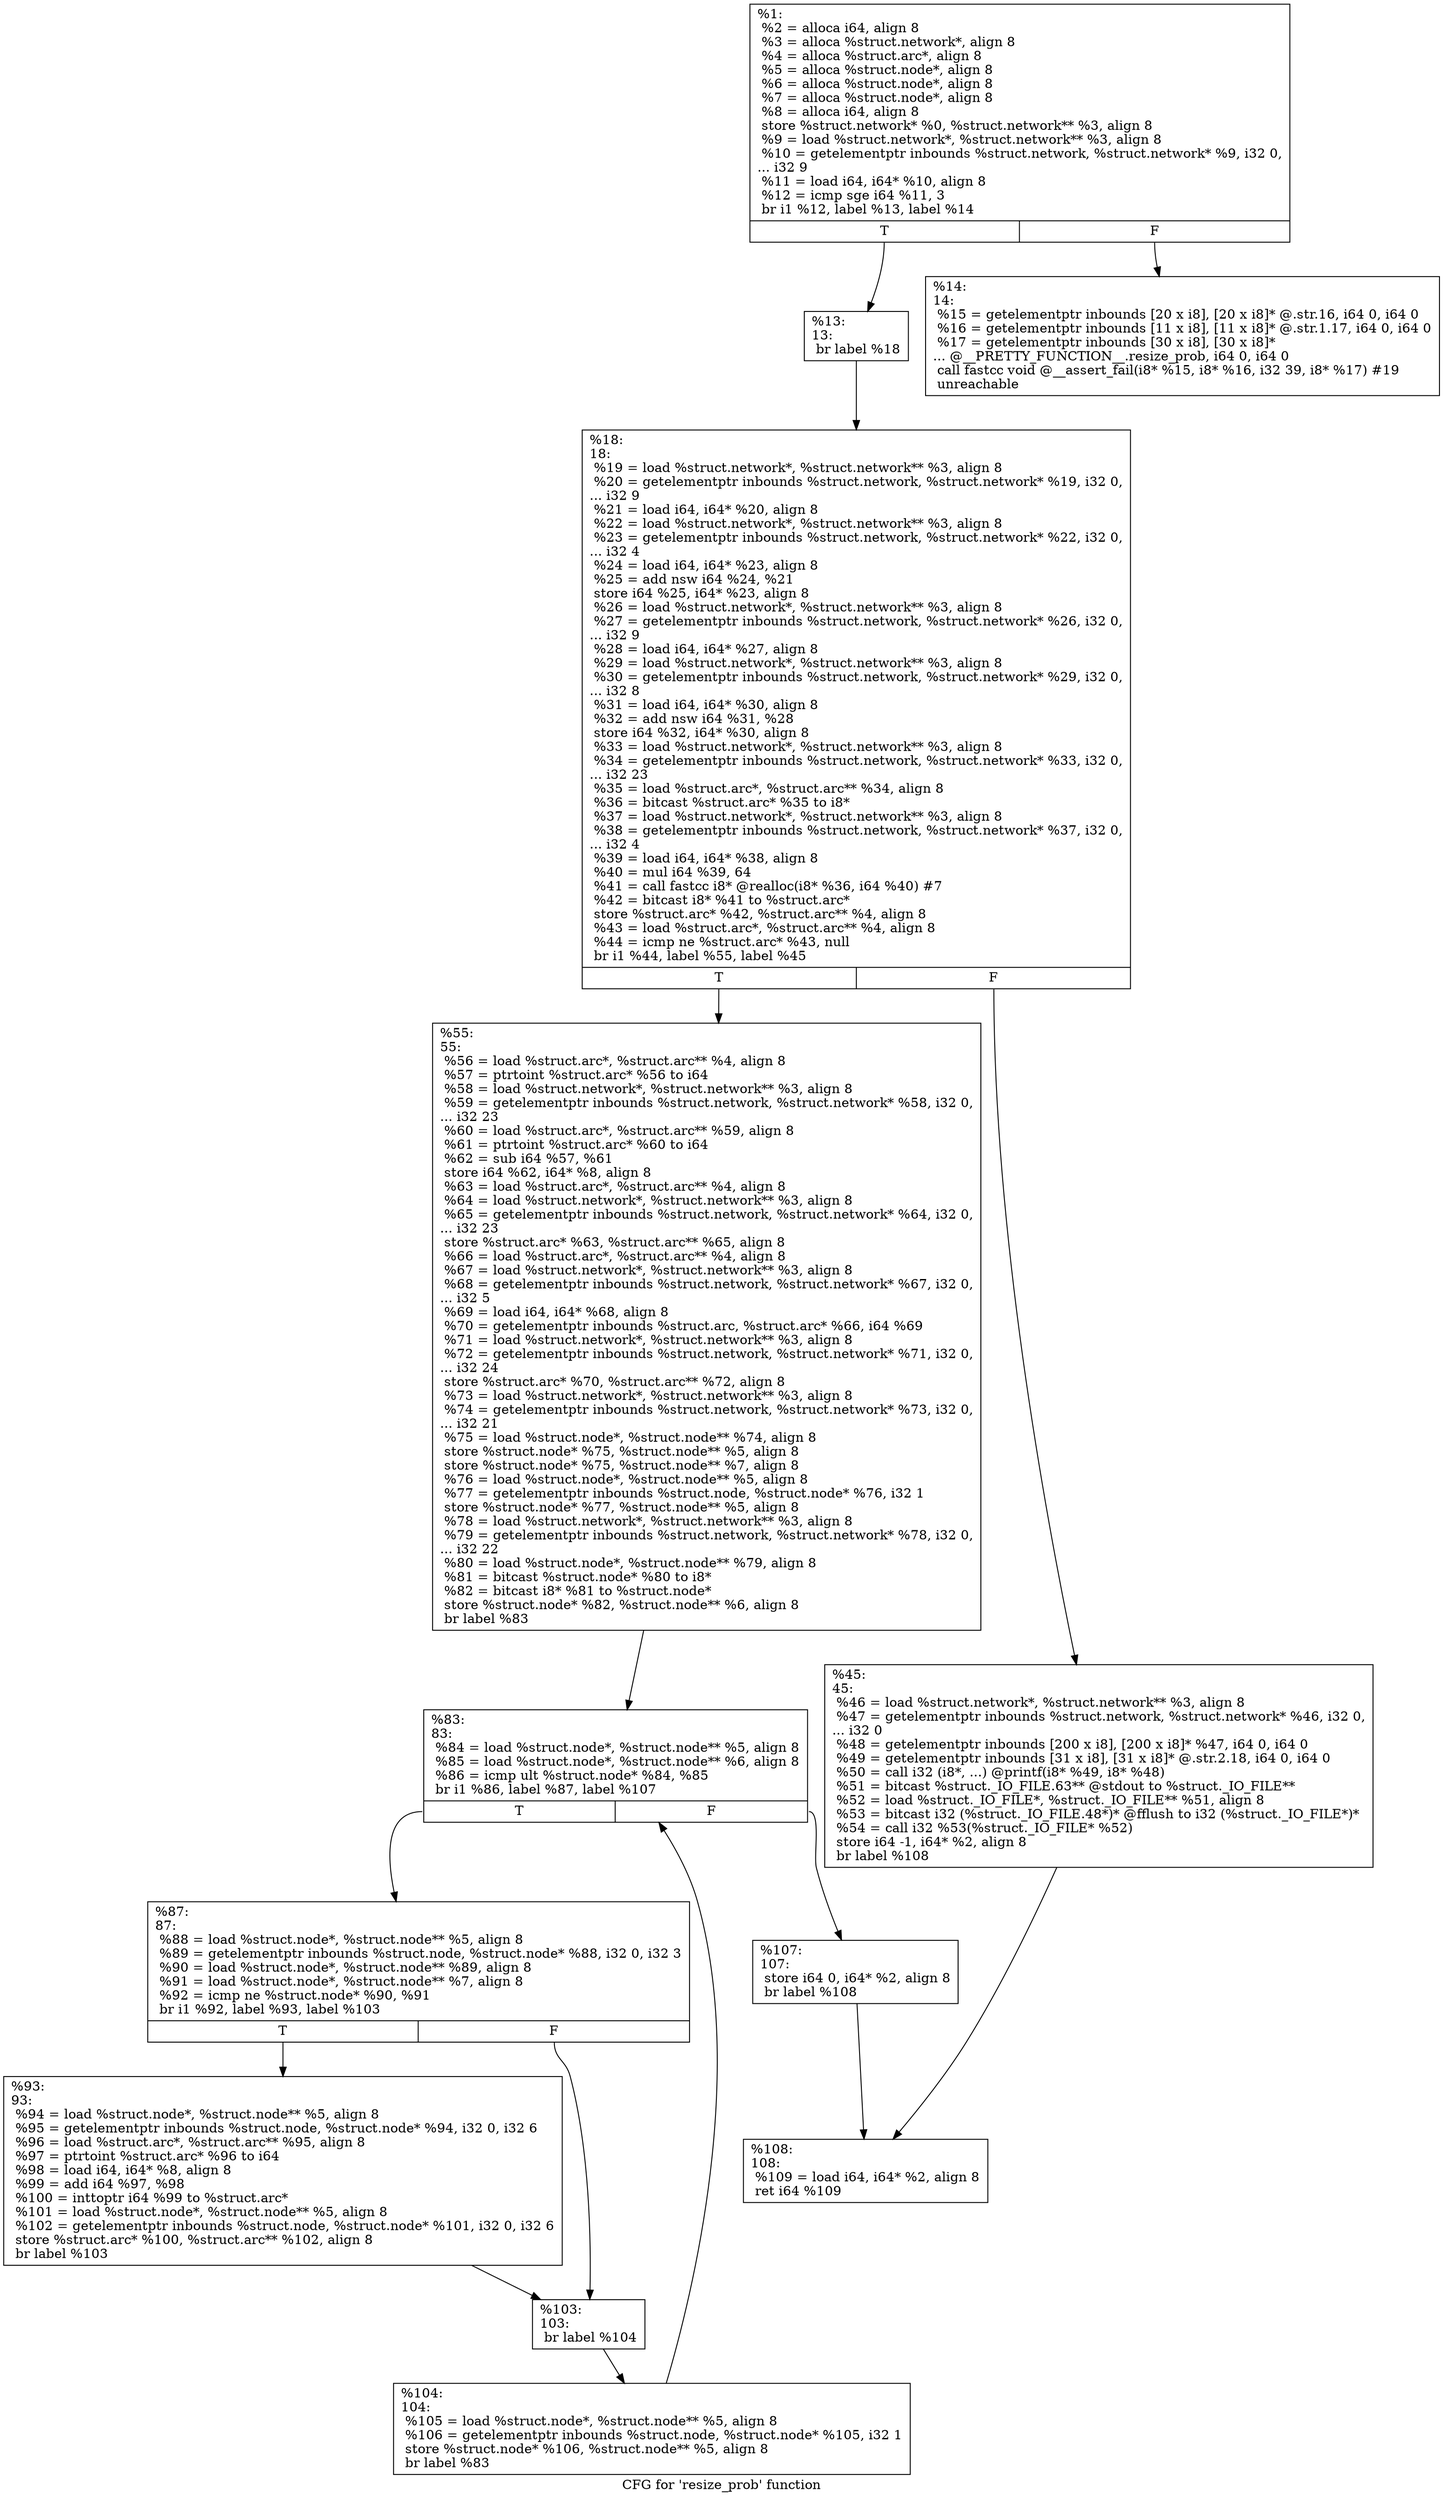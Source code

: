 digraph "CFG for 'resize_prob' function" {
	label="CFG for 'resize_prob' function";

	Node0x275f9f0 [shape=record,label="{%1:\l  %2 = alloca i64, align 8\l  %3 = alloca %struct.network*, align 8\l  %4 = alloca %struct.arc*, align 8\l  %5 = alloca %struct.node*, align 8\l  %6 = alloca %struct.node*, align 8\l  %7 = alloca %struct.node*, align 8\l  %8 = alloca i64, align 8\l  store %struct.network* %0, %struct.network** %3, align 8\l  %9 = load %struct.network*, %struct.network** %3, align 8\l  %10 = getelementptr inbounds %struct.network, %struct.network* %9, i32 0,\l... i32 9\l  %11 = load i64, i64* %10, align 8\l  %12 = icmp sge i64 %11, 3\l  br i1 %12, label %13, label %14\l|{<s0>T|<s1>F}}"];
	Node0x275f9f0:s0 -> Node0x2761f80;
	Node0x275f9f0:s1 -> Node0x2763da0;
	Node0x2761f80 [shape=record,label="{%13:\l13:                                               \l  br label %18\l}"];
	Node0x2761f80 -> Node0x2763df0;
	Node0x2763da0 [shape=record,label="{%14:\l14:                                               \l  %15 = getelementptr inbounds [20 x i8], [20 x i8]* @.str.16, i64 0, i64 0\l  %16 = getelementptr inbounds [11 x i8], [11 x i8]* @.str.1.17, i64 0, i64 0\l  %17 = getelementptr inbounds [30 x i8], [30 x i8]*\l... @__PRETTY_FUNCTION__.resize_prob, i64 0, i64 0\l  call fastcc void @__assert_fail(i8* %15, i8* %16, i32 39, i8* %17) #19\l  unreachable\l}"];
	Node0x2763df0 [shape=record,label="{%18:\l18:                                               \l  %19 = load %struct.network*, %struct.network** %3, align 8\l  %20 = getelementptr inbounds %struct.network, %struct.network* %19, i32 0,\l... i32 9\l  %21 = load i64, i64* %20, align 8\l  %22 = load %struct.network*, %struct.network** %3, align 8\l  %23 = getelementptr inbounds %struct.network, %struct.network* %22, i32 0,\l... i32 4\l  %24 = load i64, i64* %23, align 8\l  %25 = add nsw i64 %24, %21\l  store i64 %25, i64* %23, align 8\l  %26 = load %struct.network*, %struct.network** %3, align 8\l  %27 = getelementptr inbounds %struct.network, %struct.network* %26, i32 0,\l... i32 9\l  %28 = load i64, i64* %27, align 8\l  %29 = load %struct.network*, %struct.network** %3, align 8\l  %30 = getelementptr inbounds %struct.network, %struct.network* %29, i32 0,\l... i32 8\l  %31 = load i64, i64* %30, align 8\l  %32 = add nsw i64 %31, %28\l  store i64 %32, i64* %30, align 8\l  %33 = load %struct.network*, %struct.network** %3, align 8\l  %34 = getelementptr inbounds %struct.network, %struct.network* %33, i32 0,\l... i32 23\l  %35 = load %struct.arc*, %struct.arc** %34, align 8\l  %36 = bitcast %struct.arc* %35 to i8*\l  %37 = load %struct.network*, %struct.network** %3, align 8\l  %38 = getelementptr inbounds %struct.network, %struct.network* %37, i32 0,\l... i32 4\l  %39 = load i64, i64* %38, align 8\l  %40 = mul i64 %39, 64\l  %41 = call fastcc i8* @realloc(i8* %36, i64 %40) #7\l  %42 = bitcast i8* %41 to %struct.arc*\l  store %struct.arc* %42, %struct.arc** %4, align 8\l  %43 = load %struct.arc*, %struct.arc** %4, align 8\l  %44 = icmp ne %struct.arc* %43, null\l  br i1 %44, label %55, label %45\l|{<s0>T|<s1>F}}"];
	Node0x2763df0:s0 -> Node0x2763e90;
	Node0x2763df0:s1 -> Node0x2763e40;
	Node0x2763e40 [shape=record,label="{%45:\l45:                                               \l  %46 = load %struct.network*, %struct.network** %3, align 8\l  %47 = getelementptr inbounds %struct.network, %struct.network* %46, i32 0,\l... i32 0\l  %48 = getelementptr inbounds [200 x i8], [200 x i8]* %47, i64 0, i64 0\l  %49 = getelementptr inbounds [31 x i8], [31 x i8]* @.str.2.18, i64 0, i64 0\l  %50 = call i32 (i8*, ...) @printf(i8* %49, i8* %48)\l  %51 = bitcast %struct._IO_FILE.63** @stdout to %struct._IO_FILE**\l  %52 = load %struct._IO_FILE*, %struct._IO_FILE** %51, align 8\l  %53 = bitcast i32 (%struct._IO_FILE.48*)* @fflush to i32 (%struct._IO_FILE*)*\l  %54 = call i32 %53(%struct._IO_FILE* %52)\l  store i64 -1, i64* %2, align 8\l  br label %108\l}"];
	Node0x2763e40 -> Node0x27640c0;
	Node0x2763e90 [shape=record,label="{%55:\l55:                                               \l  %56 = load %struct.arc*, %struct.arc** %4, align 8\l  %57 = ptrtoint %struct.arc* %56 to i64\l  %58 = load %struct.network*, %struct.network** %3, align 8\l  %59 = getelementptr inbounds %struct.network, %struct.network* %58, i32 0,\l... i32 23\l  %60 = load %struct.arc*, %struct.arc** %59, align 8\l  %61 = ptrtoint %struct.arc* %60 to i64\l  %62 = sub i64 %57, %61\l  store i64 %62, i64* %8, align 8\l  %63 = load %struct.arc*, %struct.arc** %4, align 8\l  %64 = load %struct.network*, %struct.network** %3, align 8\l  %65 = getelementptr inbounds %struct.network, %struct.network* %64, i32 0,\l... i32 23\l  store %struct.arc* %63, %struct.arc** %65, align 8\l  %66 = load %struct.arc*, %struct.arc** %4, align 8\l  %67 = load %struct.network*, %struct.network** %3, align 8\l  %68 = getelementptr inbounds %struct.network, %struct.network* %67, i32 0,\l... i32 5\l  %69 = load i64, i64* %68, align 8\l  %70 = getelementptr inbounds %struct.arc, %struct.arc* %66, i64 %69\l  %71 = load %struct.network*, %struct.network** %3, align 8\l  %72 = getelementptr inbounds %struct.network, %struct.network* %71, i32 0,\l... i32 24\l  store %struct.arc* %70, %struct.arc** %72, align 8\l  %73 = load %struct.network*, %struct.network** %3, align 8\l  %74 = getelementptr inbounds %struct.network, %struct.network* %73, i32 0,\l... i32 21\l  %75 = load %struct.node*, %struct.node** %74, align 8\l  store %struct.node* %75, %struct.node** %5, align 8\l  store %struct.node* %75, %struct.node** %7, align 8\l  %76 = load %struct.node*, %struct.node** %5, align 8\l  %77 = getelementptr inbounds %struct.node, %struct.node* %76, i32 1\l  store %struct.node* %77, %struct.node** %5, align 8\l  %78 = load %struct.network*, %struct.network** %3, align 8\l  %79 = getelementptr inbounds %struct.network, %struct.network* %78, i32 0,\l... i32 22\l  %80 = load %struct.node*, %struct.node** %79, align 8\l  %81 = bitcast %struct.node* %80 to i8*\l  %82 = bitcast i8* %81 to %struct.node*\l  store %struct.node* %82, %struct.node** %6, align 8\l  br label %83\l}"];
	Node0x2763e90 -> Node0x2763ee0;
	Node0x2763ee0 [shape=record,label="{%83:\l83:                                               \l  %84 = load %struct.node*, %struct.node** %5, align 8\l  %85 = load %struct.node*, %struct.node** %6, align 8\l  %86 = icmp ult %struct.node* %84, %85\l  br i1 %86, label %87, label %107\l|{<s0>T|<s1>F}}"];
	Node0x2763ee0:s0 -> Node0x2763f30;
	Node0x2763ee0:s1 -> Node0x2764070;
	Node0x2763f30 [shape=record,label="{%87:\l87:                                               \l  %88 = load %struct.node*, %struct.node** %5, align 8\l  %89 = getelementptr inbounds %struct.node, %struct.node* %88, i32 0, i32 3\l  %90 = load %struct.node*, %struct.node** %89, align 8\l  %91 = load %struct.node*, %struct.node** %7, align 8\l  %92 = icmp ne %struct.node* %90, %91\l  br i1 %92, label %93, label %103\l|{<s0>T|<s1>F}}"];
	Node0x2763f30:s0 -> Node0x2763f80;
	Node0x2763f30:s1 -> Node0x2763fd0;
	Node0x2763f80 [shape=record,label="{%93:\l93:                                               \l  %94 = load %struct.node*, %struct.node** %5, align 8\l  %95 = getelementptr inbounds %struct.node, %struct.node* %94, i32 0, i32 6\l  %96 = load %struct.arc*, %struct.arc** %95, align 8\l  %97 = ptrtoint %struct.arc* %96 to i64\l  %98 = load i64, i64* %8, align 8\l  %99 = add i64 %97, %98\l  %100 = inttoptr i64 %99 to %struct.arc*\l  %101 = load %struct.node*, %struct.node** %5, align 8\l  %102 = getelementptr inbounds %struct.node, %struct.node* %101, i32 0, i32 6\l  store %struct.arc* %100, %struct.arc** %102, align 8\l  br label %103\l}"];
	Node0x2763f80 -> Node0x2763fd0;
	Node0x2763fd0 [shape=record,label="{%103:\l103:                                              \l  br label %104\l}"];
	Node0x2763fd0 -> Node0x2764020;
	Node0x2764020 [shape=record,label="{%104:\l104:                                              \l  %105 = load %struct.node*, %struct.node** %5, align 8\l  %106 = getelementptr inbounds %struct.node, %struct.node* %105, i32 1\l  store %struct.node* %106, %struct.node** %5, align 8\l  br label %83\l}"];
	Node0x2764020 -> Node0x2763ee0;
	Node0x2764070 [shape=record,label="{%107:\l107:                                              \l  store i64 0, i64* %2, align 8\l  br label %108\l}"];
	Node0x2764070 -> Node0x27640c0;
	Node0x27640c0 [shape=record,label="{%108:\l108:                                              \l  %109 = load i64, i64* %2, align 8\l  ret i64 %109\l}"];
}
